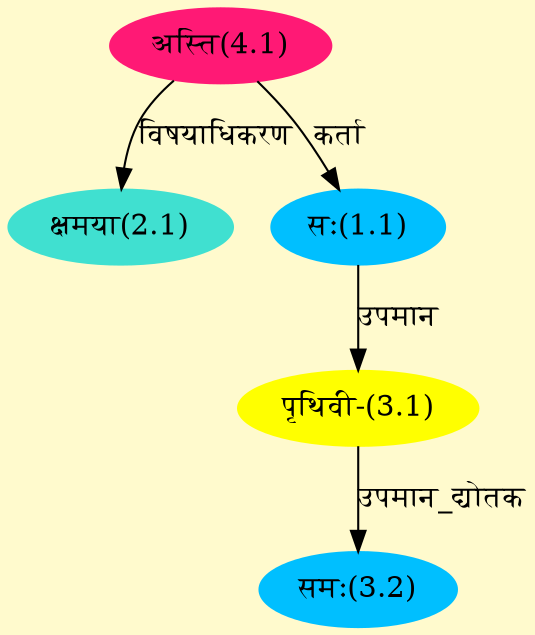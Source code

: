 digraph G{
rankdir=BT;
 compound=true;
 bgcolor="lemonchiffon1";
Node1_1 [style=filled, color="#00BFFF" label = "सः(1.1)"]
Node4_1 [style=filled, color="#FF1975" label = "अस्ति(4.1)"]
Node2_1 [style=filled, color="#40E0D0" label = "क्षमया(2.1)"]
Node3_1 [style=filled, color="#FFFF00" label = "पृथिवी-(3.1)"]
Node3_2 [style=filled, color="#00BFFF" label = "समः(3.2)"]
/* Start of Relations section */

Node1_1 -> Node4_1 [  label="कर्ता"  dir="back" ]
Node2_1 -> Node4_1 [  label="विषयाधिकरण"  dir="back" ]
Node3_1 -> Node1_1 [  label="उपमान"  dir="back" ]
Node3_2 -> Node3_1 [  label="उपमान_द्योतक"  dir="back" ]
}
